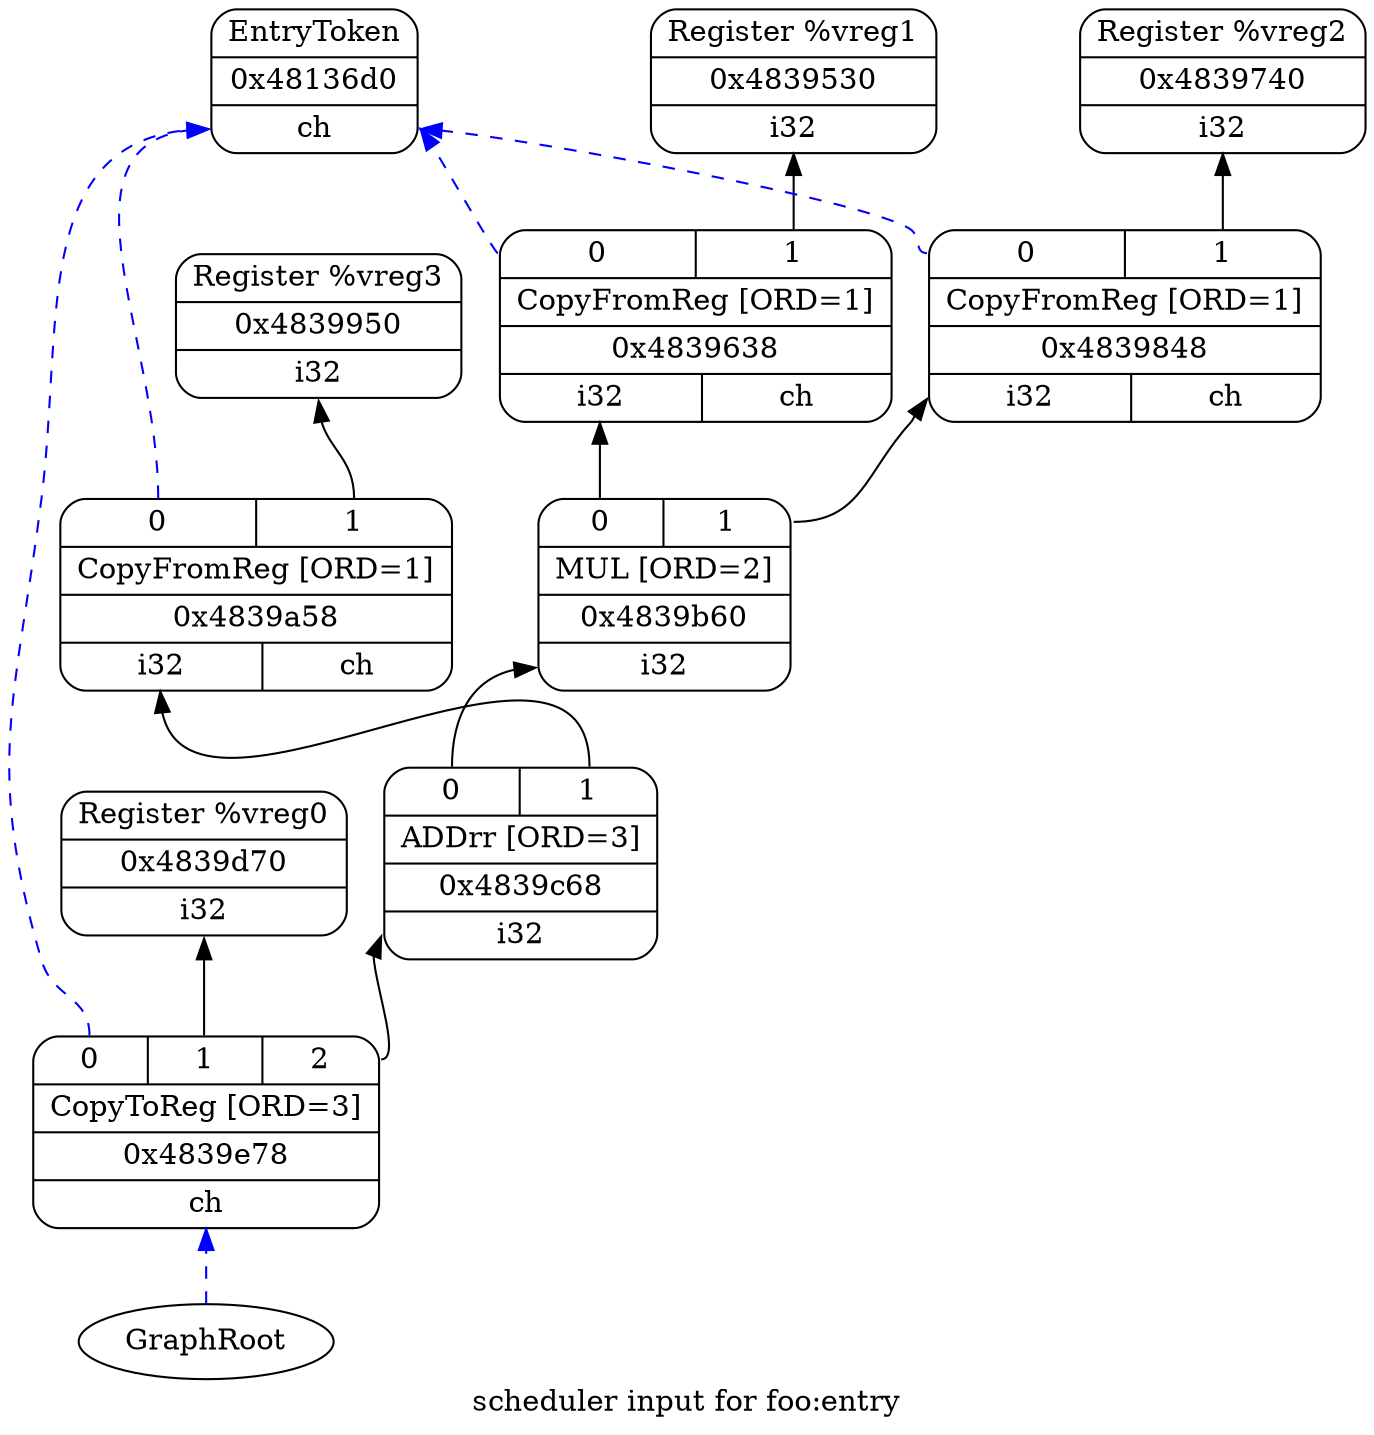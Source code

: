 digraph "scheduler input for foo:entry" {
	rankdir="BT";
	label="scheduler input for foo:entry";

	Node0x48136d0 [shape=record,shape=Mrecord,label="{EntryToken|0x48136d0|{<d0>ch}}"];
	Node0x4839530 [shape=record,shape=Mrecord,label="{Register %vreg1|0x4839530|{<d0>i32}}"];
	Node0x4839740 [shape=record,shape=Mrecord,label="{Register %vreg2|0x4839740|{<d0>i32}}"];
	Node0x4839950 [shape=record,shape=Mrecord,label="{Register %vreg3|0x4839950|{<d0>i32}}"];
	Node0x4839d70 [shape=record,shape=Mrecord,label="{Register %vreg0|0x4839d70|{<d0>i32}}"];
	Node0x4839638 [shape=record,shape=Mrecord,label="{{<s0>0|<s1>1}|CopyFromReg [ORD=1]|0x4839638|{<d0>i32|<d1>ch}}"];
	Node0x4839638:s0 -> Node0x48136d0:d0[color=blue,style=dashed];
	Node0x4839638:s1 -> Node0x4839530:d0;
	Node0x4839848 [shape=record,shape=Mrecord,label="{{<s0>0|<s1>1}|CopyFromReg [ORD=1]|0x4839848|{<d0>i32|<d1>ch}}"];
	Node0x4839848:s0 -> Node0x48136d0:d0[color=blue,style=dashed];
	Node0x4839848:s1 -> Node0x4839740:d0;
	Node0x4839a58 [shape=record,shape=Mrecord,label="{{<s0>0|<s1>1}|CopyFromReg [ORD=1]|0x4839a58|{<d0>i32|<d1>ch}}"];
	Node0x4839a58:s0 -> Node0x48136d0:d0[color=blue,style=dashed];
	Node0x4839a58:s1 -> Node0x4839950:d0;
	Node0x4839b60 [shape=record,shape=Mrecord,label="{{<s0>0|<s1>1}|MUL [ORD=2]|0x4839b60|{<d0>i32}}"];
	Node0x4839b60:s0 -> Node0x4839638:d0;
	Node0x4839b60:s1 -> Node0x4839848:d0;
	Node0x4839c68 [shape=record,shape=Mrecord,label="{{<s0>0|<s1>1}|ADDrr [ORD=3]|0x4839c68|{<d0>i32}}"];
	Node0x4839c68:s0 -> Node0x4839b60:d0;
	Node0x4839c68:s1 -> Node0x4839a58:d0;
	Node0x4839e78 [shape=record,shape=Mrecord,label="{{<s0>0|<s1>1|<s2>2}|CopyToReg [ORD=3]|0x4839e78|{<d0>ch}}"];
	Node0x4839e78:s0 -> Node0x48136d0:d0[color=blue,style=dashed];
	Node0x4839e78:s1 -> Node0x4839d70:d0;
	Node0x4839e78:s2 -> Node0x4839c68:d0;
	Node0x0[ plaintext=circle, label ="GraphRoot"];
	Node0x0 -> Node0x4839e78:d0[color=blue,style=dashed];
}
